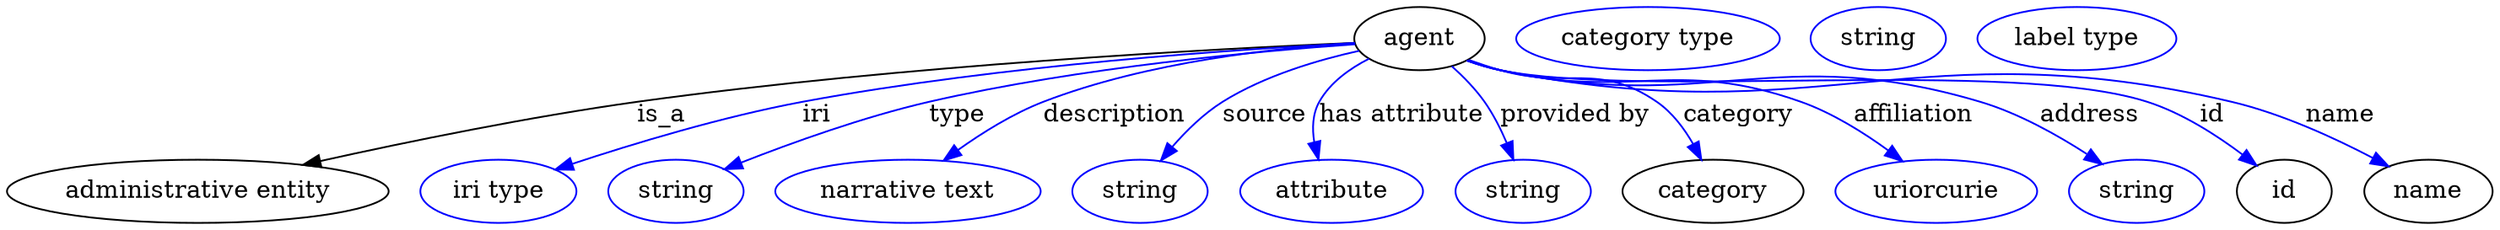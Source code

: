 digraph {
	graph [bb="0,0,1409.9,123"];
	node [label="\N"];
	agent	[height=0.5,
		label=agent,
		pos="801.54,105",
		width=1.0291];
	"administrative entity"	[height=0.5,
		pos="108.54,18",
		width=3.015];
	agent -> "administrative entity"	[label=is_a,
		lp="372.54,61.5",
		pos="e,168.31,33.03 764.62,102.56 688.42,99.275 508.31,89.819 358.54,69 297.22,60.477 228.28,46.342 178.35,35.272"];
	iri	[color=blue,
		height=0.5,
		label="iri type",
		pos="279.54,18",
		width=1.2277];
	agent -> iri	[color=blue,
		label=iri,
		lp="460.54,61.5",
		pos="e,311.93,30.393 764.82,102.38 700.9,99.101 565.21,90.113 452.54,69 407.09,60.484 356.41,45.119 321.72,33.661",
		style=solid];
	type	[color=blue,
		height=0.5,
		label=string,
		pos="380.54,18",
		width=1.0652];
	agent -> type	[color=blue,
		label=type,
		lp="540.54,61.5",
		pos="e,408.17,30.561 764.82,101.77 711.38,97.981 609.29,88.7 524.54,69 487.42,60.371 446.49,45.626 417.78,34.378",
		style=solid];
	description	[color=blue,
		height=0.5,
		label="narrative text",
		pos="512.54,18",
		width=2.0943];
	agent -> description	[color=blue,
		label=description,
		lp="629.04,61.5",
		pos="e,532.53,35.539 764.51,102.58 721.03,99.868 647.36,91.975 588.54,69 571.48,62.338 554.29,51.455 540.58,41.541",
		style=solid];
	source	[color=blue,
		height=0.5,
		label=string,
		pos="644.54,18",
		width=1.0652];
	agent -> source	[color=blue,
		label=source,
		lp="713.54,61.5",
		pos="e,655.76,35.529 767.17,98.223 743.9,93.166 713.2,84.181 689.54,69 679.15,62.337 669.68,52.657 662.13,43.585",
		style=solid];
	"has attribute"	[color=blue,
		height=0.5,
		label=attribute,
		pos="752.54,18",
		width=1.4443];
	agent -> "has attribute"	[color=blue,
		label="has attribute",
		lp="791.54,61.5",
		pos="e,744.58,36.166 772.85,93.559 761.97,88.031 750.72,80.046 744.54,69 740.66,62.065 740.52,53.794 741.96,45.995",
		style=solid];
	"provided by"	[color=blue,
		height=0.5,
		label=string,
		pos="860.54,18",
		width=1.0652];
	agent -> "provided by"	[color=blue,
		label="provided by",
		lp="890.04,61.5",
		pos="e,854.96,36.09 819.96,89.245 826.42,83.426 833.35,76.373 838.54,69 843.53,61.914 847.77,53.514 851.14,45.641",
		style=solid];
	category	[height=0.5,
		pos="968.54,18",
		width=1.4263];
	agent -> category	[color=blue,
		label=category,
		lp="983.04,61.5",
		pos="e,961.89,35.954 829.53,92.874 835.43,90.753 841.64,88.675 847.54,87 886.36,75.972 903.24,91.804 936.54,69 945.25,63.035 952.11,53.84 \
957.21,44.954",
		style=solid];
	affiliation	[color=blue,
		height=0.5,
		label=uriorcurie,
		pos="1095.5,18",
		width=1.5887];
	agent -> affiliation	[color=blue,
		label=affiliation,
		lp="1082.5,61.5",
		pos="e,1076.3,35.178 828.93,92.613 834.97,90.458 841.41,88.433 847.54,87 921.96,69.62 946.51,94.514 1018.5,69 1036.3,62.698 1054.1,51.527 \
1068.1,41.341",
		style=solid];
	address	[color=blue,
		height=0.5,
		label=string,
		pos="1209.5,18",
		width=1.0652];
	agent -> address	[color=blue,
		label=address,
		lp="1183,61.5",
		pos="e,1189.9,33.487 828.89,92.431 834.94,90.287 841.38,88.313 847.54,87 966.47,61.662 1004,103.64 1120.5,69 1142.2,62.568 1164.3,50.154 \
1181.1,39.305",
		style=solid];
	id	[height=0.5,
		pos="1292.5,18",
		width=0.75];
	agent -> id	[color=blue,
		label=id,
		lp="1252.5,61.5",
		pos="e,1276.7,32.895 828.38,92.525 834.57,90.319 841.2,88.295 847.54,87 927.76,70.619 1137.6,94.164 1215.5,69 1235.1,62.694 1254.4,50.086 \
1268.8,39.109",
		style=solid];
	name	[height=0.5,
		pos="1373.5,18",
		width=1.011];
	agent -> name	[color=blue,
		label=name,
		lp="1324.5,61.5",
		pos="e,1350.9,32.441 828.38,92.499 834.57,90.294 841.2,88.277 847.54,87 1029,50.484 1083.6,112.08 1263.5,69 1291.3,62.364 1320.5,48.685 \
1341.9,37.309",
		style=solid];
	"named thing_category"	[color=blue,
		height=0.5,
		label="category type",
		pos="931.54,105",
		width=2.0762];
	agent_id	[color=blue,
		height=0.5,
		label=string,
		pos="1062.5,105",
		width=1.0652];
	agent_name	[color=blue,
		height=0.5,
		label="label type",
		pos="1175.5,105",
		width=1.5707];
}
